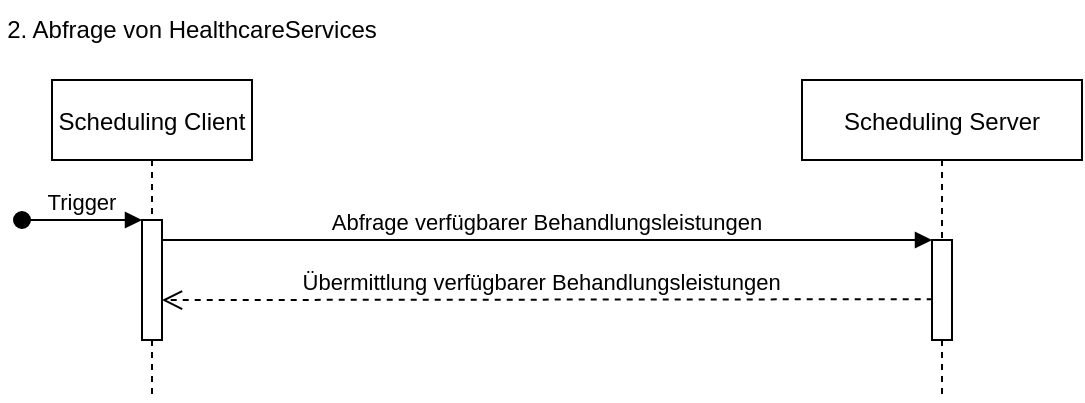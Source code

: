 <mxfile>
    <diagram id="kgpKYQtTHZ0yAKxKKP6v" name="Page-1">
        <mxGraphModel dx="1227" dy="557" grid="1" gridSize="10" guides="1" tooltips="1" connect="1" arrows="1" fold="1" page="1" pageScale="1" pageWidth="850" pageHeight="1100" math="0" shadow="0">
            <root>
                <mxCell id="0"/>
                <mxCell id="1" parent="0"/>
                <mxCell id="wLxULnZX6Zh7Ex37R7WK-18" value="Scheduling Server" style="shape=umlLifeline;perimeter=lifelinePerimeter;container=1;collapsible=0;recursiveResize=0;rounded=0;shadow=0;strokeWidth=1;" parent="1" vertex="1">
                    <mxGeometry x="560" y="80" width="140" height="160" as="geometry"/>
                </mxCell>
                <mxCell id="wLxULnZX6Zh7Ex37R7WK-19" value="" style="points=[];perimeter=orthogonalPerimeter;rounded=0;shadow=0;strokeWidth=1;" parent="wLxULnZX6Zh7Ex37R7WK-18" vertex="1">
                    <mxGeometry x="65" y="80" width="10" height="50" as="geometry"/>
                </mxCell>
                <mxCell id="wLxULnZX6Zh7Ex37R7WK-7" value="2. Abfrage von&amp;nbsp;HealthcareServices" style="text;html=1;strokeColor=none;fillColor=none;align=center;verticalAlign=middle;whiteSpace=wrap;rounded=0;" parent="1" vertex="1">
                    <mxGeometry x="160" y="40" width="190" height="30" as="geometry"/>
                </mxCell>
                <mxCell id="wLxULnZX6Zh7Ex37R7WK-15" value="Scheduling Client" style="shape=umlLifeline;perimeter=lifelinePerimeter;container=1;collapsible=0;recursiveResize=0;rounded=0;shadow=0;strokeWidth=1;" parent="1" vertex="1">
                    <mxGeometry x="185" y="80" width="100" height="160" as="geometry"/>
                </mxCell>
                <mxCell id="wLxULnZX6Zh7Ex37R7WK-16" value="" style="points=[];perimeter=orthogonalPerimeter;rounded=0;shadow=0;strokeWidth=1;" parent="wLxULnZX6Zh7Ex37R7WK-15" vertex="1">
                    <mxGeometry x="45" y="70" width="10" height="60" as="geometry"/>
                </mxCell>
                <mxCell id="wLxULnZX6Zh7Ex37R7WK-17" value="Trigger" style="verticalAlign=bottom;startArrow=oval;endArrow=block;startSize=8;shadow=0;strokeWidth=1;" parent="wLxULnZX6Zh7Ex37R7WK-15" target="wLxULnZX6Zh7Ex37R7WK-16" edge="1">
                    <mxGeometry relative="1" as="geometry">
                        <mxPoint x="-15" y="70" as="sourcePoint"/>
                    </mxGeometry>
                </mxCell>
                <mxCell id="wLxULnZX6Zh7Ex37R7WK-23" value="Abfrage verfügbarer Behandlungsleistungen" style="verticalAlign=bottom;endArrow=block;entryX=0;entryY=0;shadow=0;strokeWidth=1;" parent="1" source="wLxULnZX6Zh7Ex37R7WK-16" target="wLxULnZX6Zh7Ex37R7WK-19" edge="1">
                    <mxGeometry relative="1" as="geometry">
                        <mxPoint x="340" y="160" as="sourcePoint"/>
                    </mxGeometry>
                </mxCell>
                <mxCell id="wLxULnZX6Zh7Ex37R7WK-20" value="Übermittlung verfügbarer Behandlungsleistungen" style="verticalAlign=bottom;endArrow=open;dashed=1;endSize=8;exitX=0.036;exitY=0.592;shadow=0;strokeWidth=1;entryX=1;entryY=0.667;entryDx=0;entryDy=0;entryPerimeter=0;exitDx=0;exitDy=0;exitPerimeter=0;" parent="1" source="wLxULnZX6Zh7Ex37R7WK-19" target="wLxULnZX6Zh7Ex37R7WK-16" edge="1">
                    <mxGeometry x="0.014" relative="1" as="geometry">
                        <mxPoint x="285" y="190.0" as="targetPoint"/>
                        <mxPoint x="615" y="190.0" as="sourcePoint"/>
                        <mxPoint as="offset"/>
                    </mxGeometry>
                </mxCell>
            </root>
        </mxGraphModel>
    </diagram>
</mxfile>